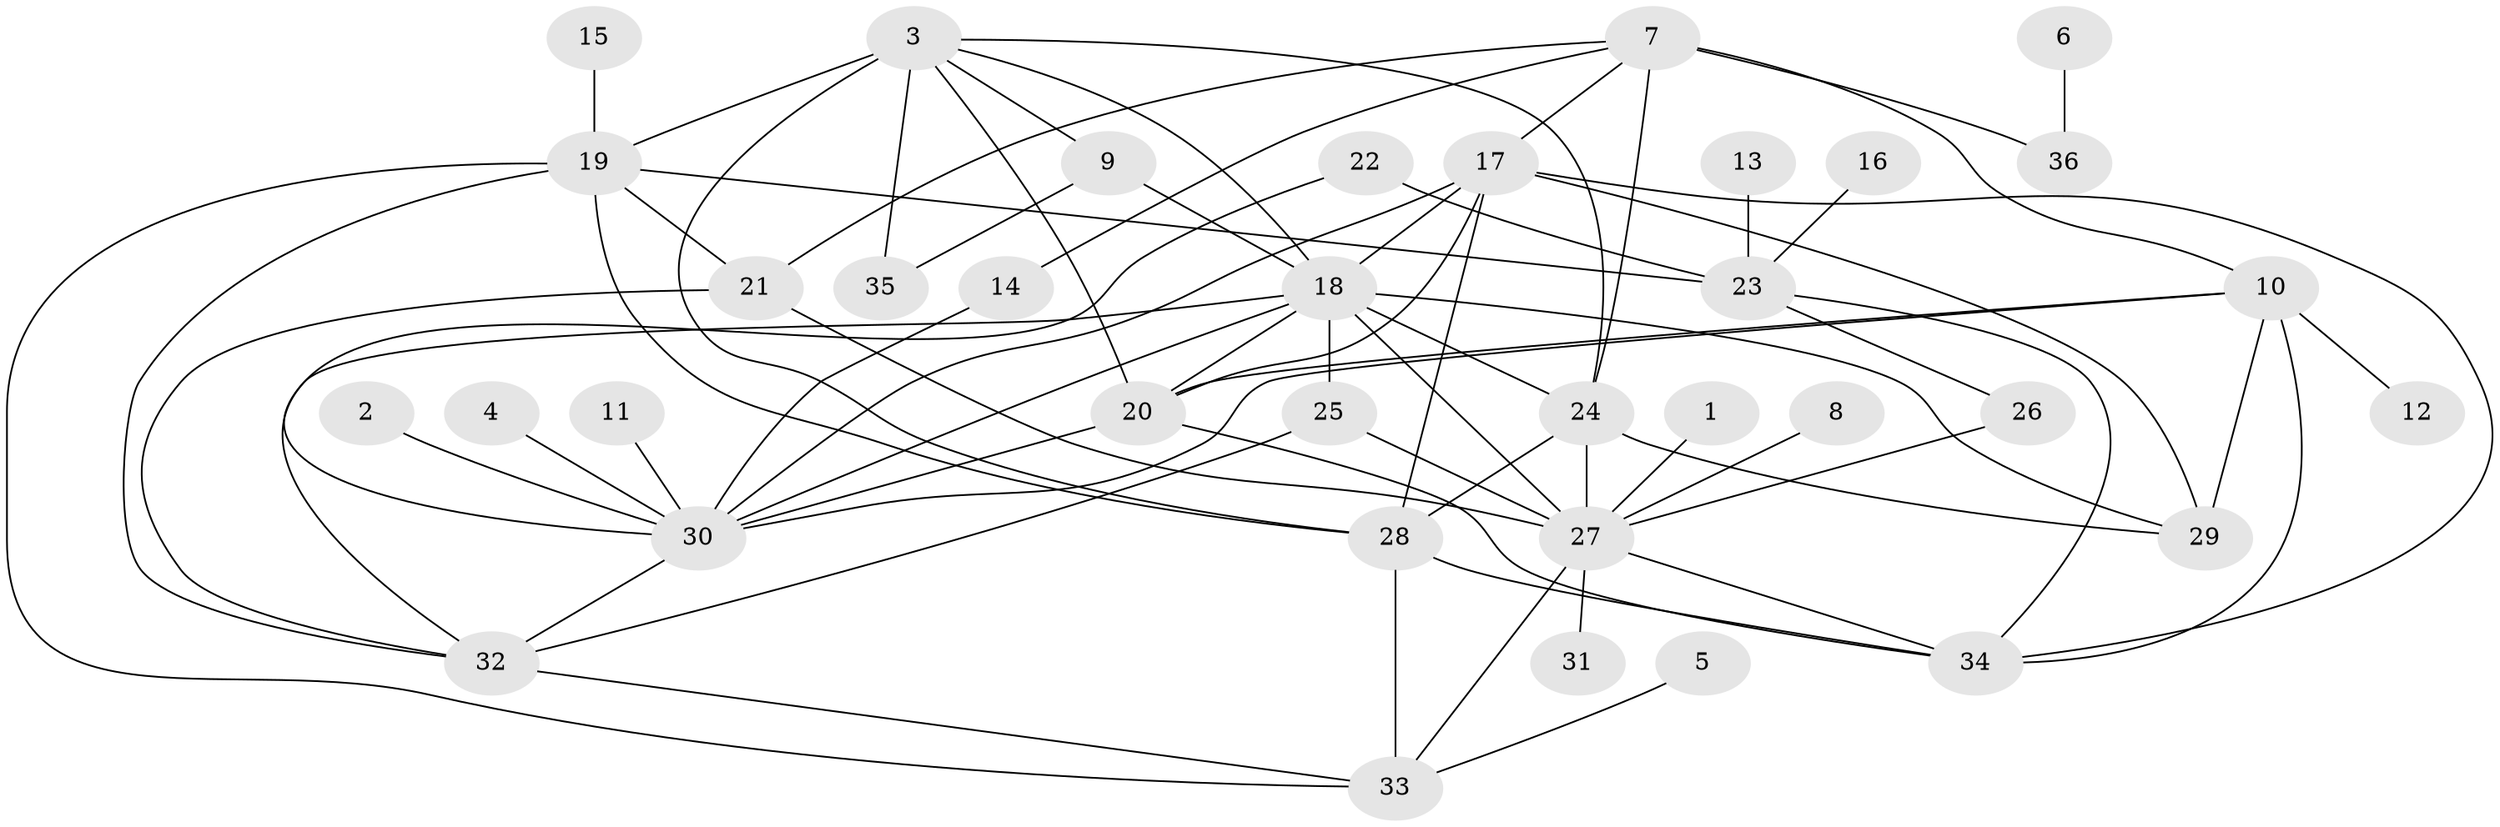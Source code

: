 // original degree distribution, {12: 0.01680672268907563, 6: 0.008403361344537815, 5: 0.04201680672268908, 7: 0.03361344537815126, 1: 0.42857142857142855, 16: 0.008403361344537815, 10: 0.025210084033613446, 2: 0.226890756302521, 4: 0.05042016806722689, 3: 0.13445378151260504, 9: 0.01680672268907563, 8: 0.008403361344537815}
// Generated by graph-tools (version 1.1) at 2025/36/03/04/25 23:36:52]
// undirected, 36 vertices, 70 edges
graph export_dot {
  node [color=gray90,style=filled];
  1;
  2;
  3;
  4;
  5;
  6;
  7;
  8;
  9;
  10;
  11;
  12;
  13;
  14;
  15;
  16;
  17;
  18;
  19;
  20;
  21;
  22;
  23;
  24;
  25;
  26;
  27;
  28;
  29;
  30;
  31;
  32;
  33;
  34;
  35;
  36;
  1 -- 27 [weight=1.0];
  2 -- 30 [weight=1.0];
  3 -- 9 [weight=1.0];
  3 -- 18 [weight=1.0];
  3 -- 19 [weight=2.0];
  3 -- 20 [weight=1.0];
  3 -- 24 [weight=1.0];
  3 -- 28 [weight=1.0];
  3 -- 35 [weight=1.0];
  4 -- 30 [weight=1.0];
  5 -- 33 [weight=1.0];
  6 -- 36 [weight=1.0];
  7 -- 10 [weight=2.0];
  7 -- 14 [weight=1.0];
  7 -- 17 [weight=1.0];
  7 -- 21 [weight=1.0];
  7 -- 24 [weight=1.0];
  7 -- 36 [weight=1.0];
  8 -- 27 [weight=1.0];
  9 -- 18 [weight=2.0];
  9 -- 35 [weight=1.0];
  10 -- 12 [weight=1.0];
  10 -- 20 [weight=1.0];
  10 -- 29 [weight=1.0];
  10 -- 30 [weight=1.0];
  10 -- 34 [weight=1.0];
  11 -- 30 [weight=1.0];
  13 -- 23 [weight=1.0];
  14 -- 30 [weight=1.0];
  15 -- 19 [weight=1.0];
  16 -- 23 [weight=1.0];
  17 -- 18 [weight=1.0];
  17 -- 20 [weight=1.0];
  17 -- 28 [weight=1.0];
  17 -- 29 [weight=1.0];
  17 -- 30 [weight=1.0];
  17 -- 34 [weight=1.0];
  18 -- 20 [weight=1.0];
  18 -- 24 [weight=1.0];
  18 -- 25 [weight=1.0];
  18 -- 27 [weight=1.0];
  18 -- 29 [weight=1.0];
  18 -- 30 [weight=1.0];
  18 -- 32 [weight=1.0];
  19 -- 21 [weight=1.0];
  19 -- 23 [weight=2.0];
  19 -- 28 [weight=1.0];
  19 -- 32 [weight=1.0];
  19 -- 33 [weight=1.0];
  20 -- 30 [weight=1.0];
  20 -- 34 [weight=1.0];
  21 -- 27 [weight=1.0];
  21 -- 32 [weight=1.0];
  22 -- 23 [weight=1.0];
  22 -- 30 [weight=1.0];
  23 -- 26 [weight=1.0];
  23 -- 34 [weight=1.0];
  24 -- 27 [weight=2.0];
  24 -- 28 [weight=1.0];
  24 -- 29 [weight=2.0];
  25 -- 27 [weight=1.0];
  25 -- 32 [weight=1.0];
  26 -- 27 [weight=1.0];
  27 -- 31 [weight=1.0];
  27 -- 33 [weight=1.0];
  27 -- 34 [weight=1.0];
  28 -- 33 [weight=1.0];
  28 -- 34 [weight=1.0];
  30 -- 32 [weight=1.0];
  32 -- 33 [weight=1.0];
}
